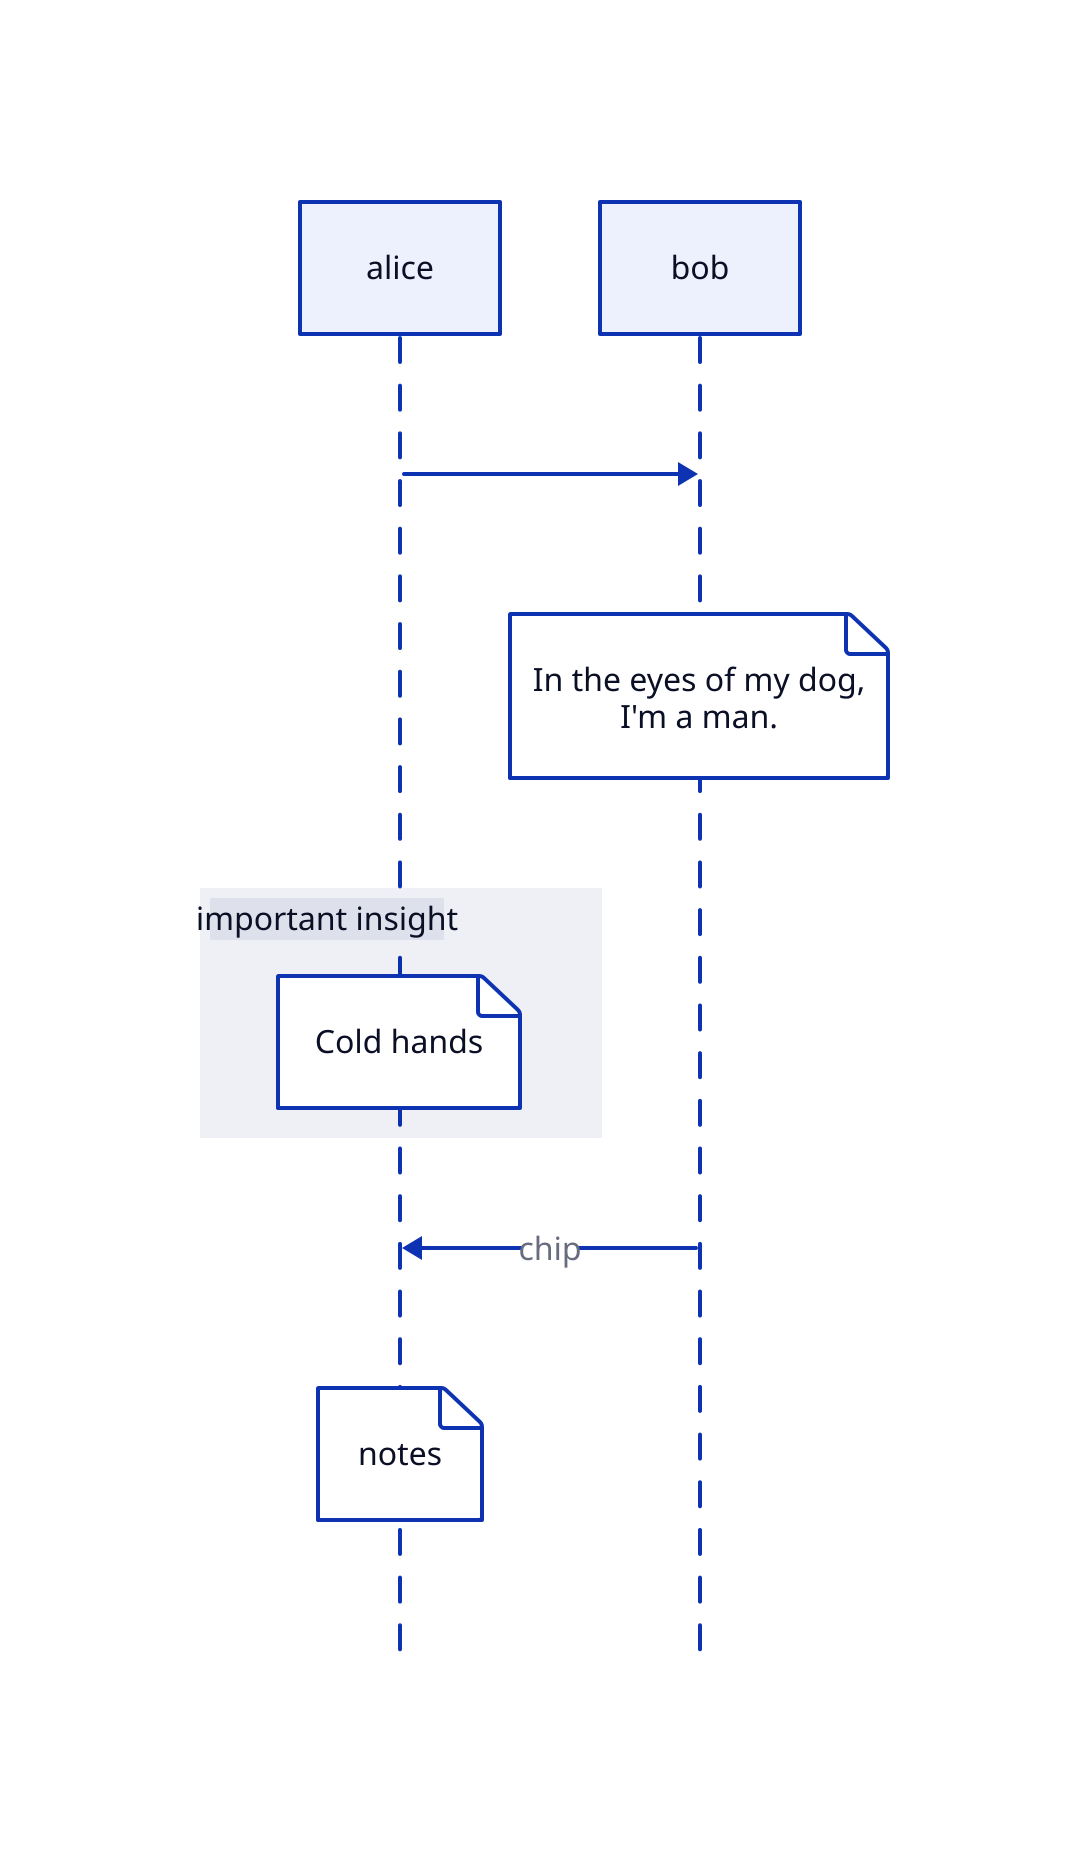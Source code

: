 shape: sequence_diagram
alice -> bob
bob."In the eyes of my dog,\nI'm a man."
important insight {
    alice."Cold hands"
}
bob -> alice: chip
alice."notes"